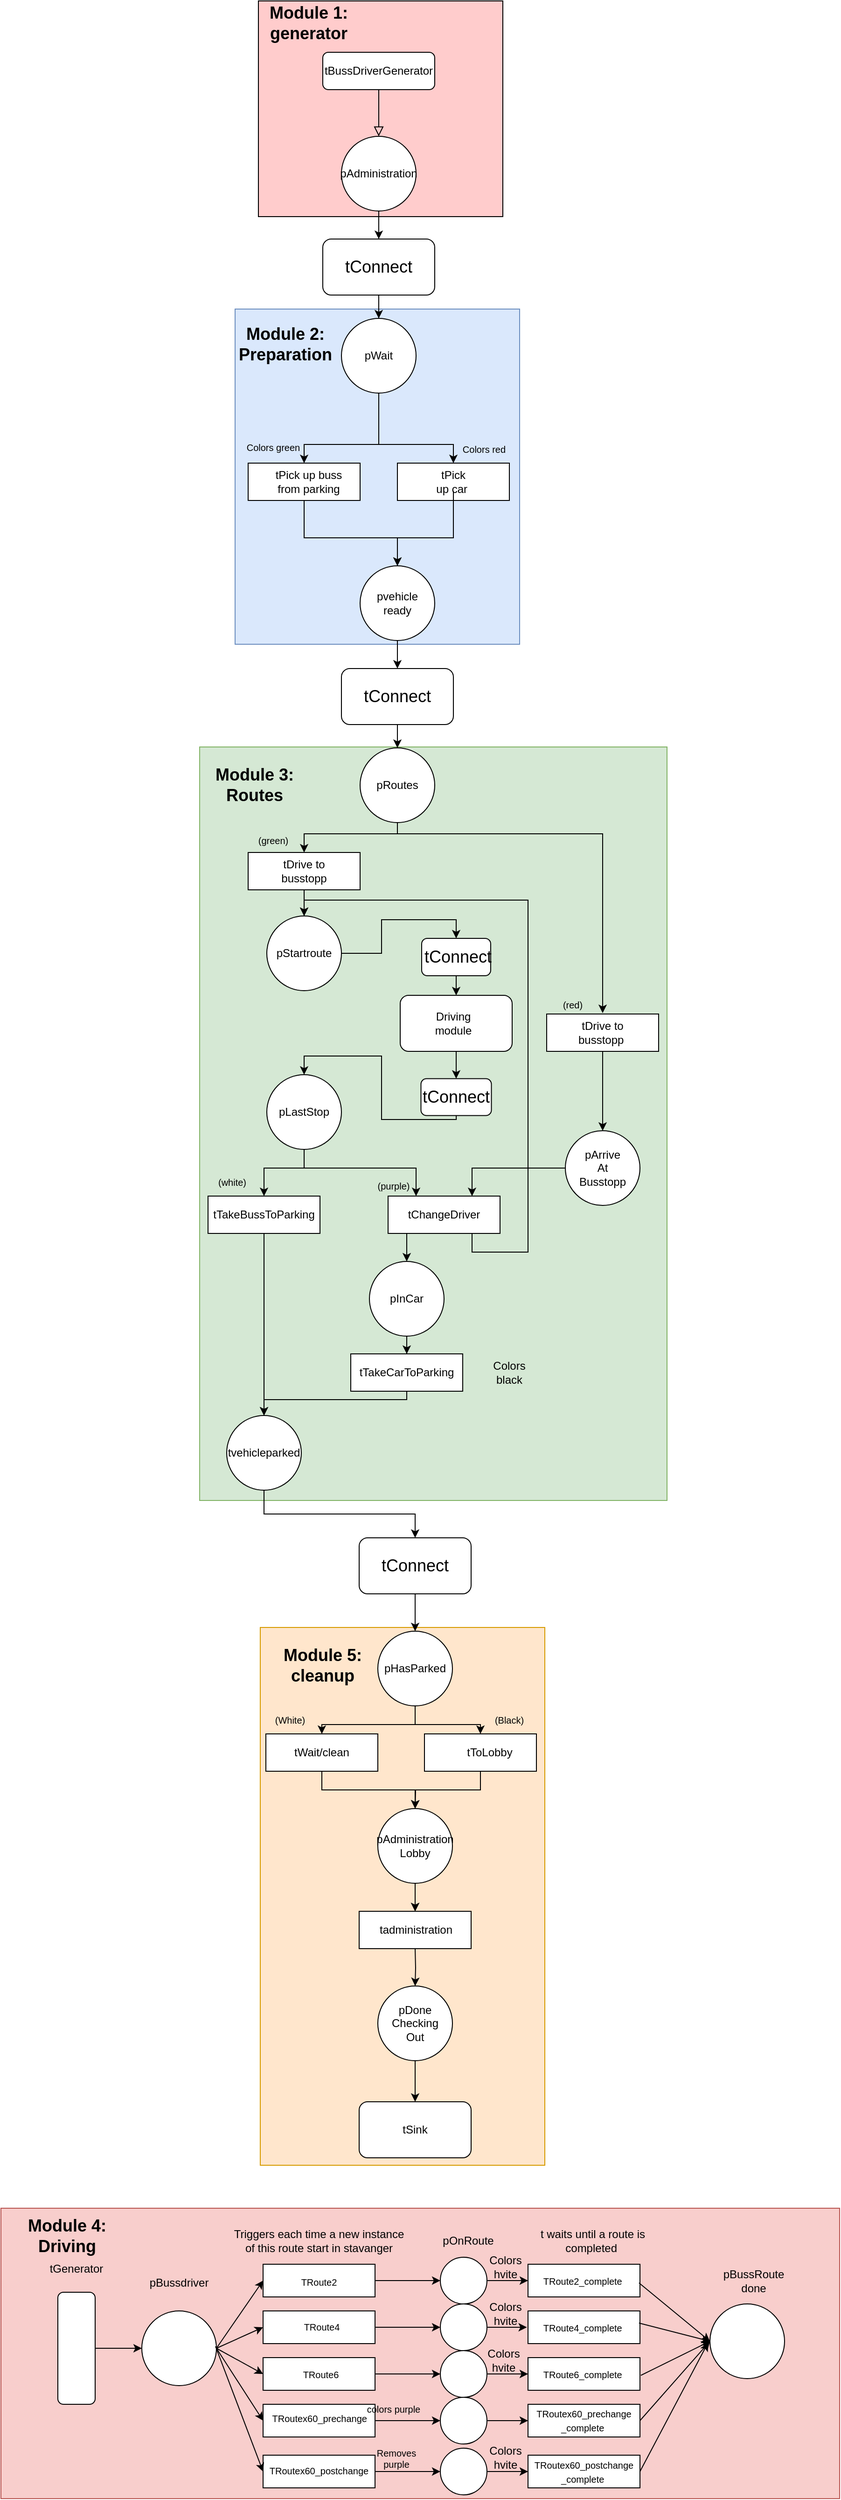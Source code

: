<mxfile version="15.5.9" type="device"><diagram id="C5RBs43oDa-KdzZeNtuy" name="Page-1"><mxGraphModel dx="1621" dy="978" grid="0" gridSize="10" guides="1" tooltips="1" connect="1" arrows="1" fold="1" page="0" pageScale="1" pageWidth="827" pageHeight="1169" math="0" shadow="0"><root><mxCell id="WIyWlLk6GJQsqaUBKTNV-0"/><mxCell id="WIyWlLk6GJQsqaUBKTNV-1" parent="WIyWlLk6GJQsqaUBKTNV-0"/><mxCell id="Y0ZDhXcXxqSFaHRM9jwh-70" value="" style="rounded=0;whiteSpace=wrap;html=1;fontSize=12;fillColor=#f8cecc;strokeColor=#b85450;" vertex="1" parent="WIyWlLk6GJQsqaUBKTNV-1"><mxGeometry x="-185" y="2004" width="899" height="311" as="geometry"/></mxCell><mxCell id="UIV8pSgh13lPTZIJmYiK-140" value="" style="rounded=0;whiteSpace=wrap;html=1;fontSize=12;fillColor=#FFCCCC;labelBackgroundColor=#FFCCCC;" parent="WIyWlLk6GJQsqaUBKTNV-1" vertex="1"><mxGeometry x="91" y="-360" width="262" height="231" as="geometry"/></mxCell><mxCell id="UIV8pSgh13lPTZIJmYiK-164" value="" style="rounded=0;whiteSpace=wrap;html=1;fontSize=12;fillColor=#ffe6cc;strokeColor=#d79b00;" parent="WIyWlLk6GJQsqaUBKTNV-1" vertex="1"><mxGeometry x="93" y="1382" width="305" height="576" as="geometry"/></mxCell><mxCell id="UIV8pSgh13lPTZIJmYiK-159" value="" style="rounded=0;whiteSpace=wrap;html=1;fontSize=12;fillColor=#dae8fc;strokeColor=#6c8ebf;" parent="WIyWlLk6GJQsqaUBKTNV-1" vertex="1"><mxGeometry x="66" y="-30" width="305" height="359" as="geometry"/></mxCell><mxCell id="UIV8pSgh13lPTZIJmYiK-162" value="" style="rounded=0;whiteSpace=wrap;html=1;fontSize=12;fillColor=#d5e8d4;strokeColor=#82b366;" parent="WIyWlLk6GJQsqaUBKTNV-1" vertex="1"><mxGeometry x="28" y="439" width="501" height="807" as="geometry"/></mxCell><mxCell id="WIyWlLk6GJQsqaUBKTNV-2" value="" style="rounded=0;html=1;jettySize=auto;orthogonalLoop=1;fontSize=11;endArrow=block;endFill=0;endSize=8;strokeWidth=1;shadow=0;labelBackgroundColor=none;edgeStyle=orthogonalEdgeStyle;" parent="WIyWlLk6GJQsqaUBKTNV-1" source="WIyWlLk6GJQsqaUBKTNV-3" target="UIV8pSgh13lPTZIJmYiK-0" edge="1"><mxGeometry relative="1" as="geometry"><mxPoint x="220" y="-195" as="targetPoint"/></mxGeometry></mxCell><mxCell id="WIyWlLk6GJQsqaUBKTNV-3" value="tBussDriverGenerator" style="rounded=1;whiteSpace=wrap;html=1;fontSize=12;glass=0;strokeWidth=1;shadow=0;" parent="WIyWlLk6GJQsqaUBKTNV-1" vertex="1"><mxGeometry x="160" y="-305" width="120" height="40" as="geometry"/></mxCell><mxCell id="UIV8pSgh13lPTZIJmYiK-4" style="edgeStyle=orthogonalEdgeStyle;rounded=0;orthogonalLoop=1;jettySize=auto;html=1;entryX=0.5;entryY=0;entryDx=0;entryDy=0;exitX=0.5;exitY=1;exitDx=0;exitDy=0;" parent="WIyWlLk6GJQsqaUBKTNV-1" source="UIV8pSgh13lPTZIJmYiK-154" target="UIV8pSgh13lPTZIJmYiK-3" edge="1"><mxGeometry relative="1" as="geometry"><Array as="points"><mxPoint x="220" y="115"/><mxPoint x="140" y="115"/></Array></mxGeometry></mxCell><mxCell id="UIV8pSgh13lPTZIJmYiK-116" style="edgeStyle=orthogonalEdgeStyle;rounded=0;orthogonalLoop=1;jettySize=auto;html=1;entryX=0.5;entryY=0;entryDx=0;entryDy=0;fontSize=12;exitX=0.5;exitY=1;exitDx=0;exitDy=0;" parent="WIyWlLk6GJQsqaUBKTNV-1" source="UIV8pSgh13lPTZIJmYiK-154" target="UIV8pSgh13lPTZIJmYiK-115" edge="1"><mxGeometry relative="1" as="geometry"><Array as="points"><mxPoint x="220" y="115"/><mxPoint x="300" y="115"/></Array></mxGeometry></mxCell><mxCell id="UIV8pSgh13lPTZIJmYiK-0" value="" style="ellipse;whiteSpace=wrap;html=1;aspect=fixed;" parent="WIyWlLk6GJQsqaUBKTNV-1" vertex="1"><mxGeometry x="180" y="-215" width="80" height="80" as="geometry"/></mxCell><mxCell id="UIV8pSgh13lPTZIJmYiK-1" value="pAdministration" style="text;html=1;strokeColor=none;fillColor=none;align=center;verticalAlign=middle;whiteSpace=wrap;rounded=0;" parent="WIyWlLk6GJQsqaUBKTNV-1" vertex="1"><mxGeometry x="200" y="-185" width="40" height="20" as="geometry"/></mxCell><mxCell id="UIV8pSgh13lPTZIJmYiK-63" style="edgeStyle=orthogonalEdgeStyle;rounded=0;orthogonalLoop=1;jettySize=auto;html=1;entryX=0.5;entryY=0;entryDx=0;entryDy=0;fontSize=12;" parent="WIyWlLk6GJQsqaUBKTNV-1" source="UIV8pSgh13lPTZIJmYiK-2" target="UIV8pSgh13lPTZIJmYiK-59" edge="1"><mxGeometry relative="1" as="geometry"><Array as="points"/></mxGeometry></mxCell><mxCell id="UIV8pSgh13lPTZIJmYiK-2" value="" style="rounded=0;whiteSpace=wrap;html=1;" parent="WIyWlLk6GJQsqaUBKTNV-1" vertex="1"><mxGeometry x="400" y="725" width="120" height="40" as="geometry"/></mxCell><mxCell id="UIV8pSgh13lPTZIJmYiK-15" style="edgeStyle=orthogonalEdgeStyle;rounded=0;orthogonalLoop=1;jettySize=auto;html=1;" parent="WIyWlLk6GJQsqaUBKTNV-1" source="UIV8pSgh13lPTZIJmYiK-3" target="UIV8pSgh13lPTZIJmYiK-21" edge="1"><mxGeometry relative="1" as="geometry"><mxPoint x="140" y="235" as="targetPoint"/><Array as="points"><mxPoint x="140" y="215"/><mxPoint x="240" y="215"/></Array></mxGeometry></mxCell><mxCell id="UIV8pSgh13lPTZIJmYiK-3" value="" style="rounded=0;whiteSpace=wrap;html=1;" parent="WIyWlLk6GJQsqaUBKTNV-1" vertex="1"><mxGeometry x="80" y="135" width="120" height="40" as="geometry"/></mxCell><mxCell id="UIV8pSgh13lPTZIJmYiK-6" value="tPick up buss from parking" style="text;html=1;strokeColor=none;fillColor=none;align=center;verticalAlign=middle;whiteSpace=wrap;rounded=0;" parent="WIyWlLk6GJQsqaUBKTNV-1" vertex="1"><mxGeometry x="100" y="145" width="90" height="20" as="geometry"/></mxCell><mxCell id="UIV8pSgh13lPTZIJmYiK-7" value="tDrive to busstopp&amp;nbsp;" style="text;html=1;strokeColor=none;fillColor=none;align=center;verticalAlign=middle;whiteSpace=wrap;rounded=0;" parent="WIyWlLk6GJQsqaUBKTNV-1" vertex="1"><mxGeometry x="415" y="735" width="90" height="20" as="geometry"/></mxCell><mxCell id="UIV8pSgh13lPTZIJmYiK-24" style="edgeStyle=orthogonalEdgeStyle;rounded=0;orthogonalLoop=1;jettySize=auto;html=1;entryX=0.5;entryY=0;entryDx=0;entryDy=0;fontSize=18;" parent="WIyWlLk6GJQsqaUBKTNV-1" source="UIV8pSgh13lPTZIJmYiK-21" target="UIV8pSgh13lPTZIJmYiK-23" edge="1"><mxGeometry relative="1" as="geometry"/></mxCell><mxCell id="UIV8pSgh13lPTZIJmYiK-21" value="" style="ellipse;whiteSpace=wrap;html=1;aspect=fixed;" parent="WIyWlLk6GJQsqaUBKTNV-1" vertex="1"><mxGeometry x="200" y="245" width="80" height="80" as="geometry"/></mxCell><mxCell id="UIV8pSgh13lPTZIJmYiK-22" value="pvehicle ready" style="text;html=1;strokeColor=none;fillColor=none;align=center;verticalAlign=middle;whiteSpace=wrap;rounded=0;" parent="WIyWlLk6GJQsqaUBKTNV-1" vertex="1"><mxGeometry x="220" y="275" width="40" height="20" as="geometry"/></mxCell><mxCell id="UIV8pSgh13lPTZIJmYiK-138" style="edgeStyle=orthogonalEdgeStyle;rounded=0;orthogonalLoop=1;jettySize=auto;html=1;entryX=0.5;entryY=0;entryDx=0;entryDy=0;fontSize=12;" parent="WIyWlLk6GJQsqaUBKTNV-1" source="UIV8pSgh13lPTZIJmYiK-23" target="UIV8pSgh13lPTZIJmYiK-137" edge="1"><mxGeometry relative="1" as="geometry"/></mxCell><mxCell id="UIV8pSgh13lPTZIJmYiK-23" value="" style="rounded=1;whiteSpace=wrap;html=1;" parent="WIyWlLk6GJQsqaUBKTNV-1" vertex="1"><mxGeometry x="180" y="355" width="120" height="60" as="geometry"/></mxCell><mxCell id="UIV8pSgh13lPTZIJmYiK-25" value="tConnect" style="text;html=1;strokeColor=none;fillColor=none;align=center;verticalAlign=middle;whiteSpace=wrap;rounded=0;fontSize=18;" parent="WIyWlLk6GJQsqaUBKTNV-1" vertex="1"><mxGeometry x="190" y="375" width="100" height="20" as="geometry"/></mxCell><mxCell id="Y0ZDhXcXxqSFaHRM9jwh-4" style="edgeStyle=orthogonalEdgeStyle;rounded=0;orthogonalLoop=1;jettySize=auto;html=1;entryX=0.5;entryY=0;entryDx=0;entryDy=0;" edge="1" parent="WIyWlLk6GJQsqaUBKTNV-1" source="UIV8pSgh13lPTZIJmYiK-27" target="Y0ZDhXcXxqSFaHRM9jwh-0"><mxGeometry relative="1" as="geometry"/></mxCell><mxCell id="UIV8pSgh13lPTZIJmYiK-27" value="" style="ellipse;whiteSpace=wrap;html=1;aspect=fixed;" parent="WIyWlLk6GJQsqaUBKTNV-1" vertex="1"><mxGeometry x="100" y="620" width="80" height="80" as="geometry"/></mxCell><mxCell id="UIV8pSgh13lPTZIJmYiK-29" value="pStartroute" style="text;html=1;strokeColor=none;fillColor=none;align=center;verticalAlign=middle;whiteSpace=wrap;rounded=0;fontSize=12;" parent="WIyWlLk6GJQsqaUBKTNV-1" vertex="1"><mxGeometry x="120" y="650" width="40" height="20" as="geometry"/></mxCell><mxCell id="UIV8pSgh13lPTZIJmYiK-54" style="edgeStyle=orthogonalEdgeStyle;rounded=0;orthogonalLoop=1;jettySize=auto;html=1;fontSize=12;entryX=0.5;entryY=0;entryDx=0;entryDy=0;" parent="WIyWlLk6GJQsqaUBKTNV-1" source="UIV8pSgh13lPTZIJmYiK-43" target="UIV8pSgh13lPTZIJmYiK-52" edge="1"><mxGeometry relative="1" as="geometry"><Array as="points"><mxPoint x="140" y="890"/><mxPoint x="97" y="890"/></Array></mxGeometry></mxCell><mxCell id="UIV8pSgh13lPTZIJmYiK-55" style="edgeStyle=orthogonalEdgeStyle;rounded=0;orthogonalLoop=1;jettySize=auto;html=1;entryX=0.25;entryY=0;entryDx=0;entryDy=0;fontSize=12;" parent="WIyWlLk6GJQsqaUBKTNV-1" source="UIV8pSgh13lPTZIJmYiK-43" target="UIV8pSgh13lPTZIJmYiK-53" edge="1"><mxGeometry relative="1" as="geometry"><Array as="points"><mxPoint x="140" y="890"/><mxPoint x="260" y="890"/></Array></mxGeometry></mxCell><mxCell id="UIV8pSgh13lPTZIJmYiK-43" value="" style="ellipse;whiteSpace=wrap;html=1;aspect=fixed;fontSize=12;" parent="WIyWlLk6GJQsqaUBKTNV-1" vertex="1"><mxGeometry x="100" y="790" width="80" height="80" as="geometry"/></mxCell><mxCell id="UIV8pSgh13lPTZIJmYiK-44" value="pLastStop" style="text;html=1;strokeColor=none;fillColor=none;align=center;verticalAlign=middle;whiteSpace=wrap;rounded=0;fontSize=12;" parent="WIyWlLk6GJQsqaUBKTNV-1" vertex="1"><mxGeometry x="120" y="820" width="40" height="20" as="geometry"/></mxCell><mxCell id="UIV8pSgh13lPTZIJmYiK-70" style="edgeStyle=orthogonalEdgeStyle;rounded=0;orthogonalLoop=1;jettySize=auto;html=1;entryX=0.5;entryY=0;entryDx=0;entryDy=0;fontSize=12;" parent="WIyWlLk6GJQsqaUBKTNV-1" source="UIV8pSgh13lPTZIJmYiK-52" target="UIV8pSgh13lPTZIJmYiK-69" edge="1"><mxGeometry relative="1" as="geometry"/></mxCell><mxCell id="UIV8pSgh13lPTZIJmYiK-52" value="" style="rounded=0;whiteSpace=wrap;html=1;" parent="WIyWlLk6GJQsqaUBKTNV-1" vertex="1"><mxGeometry x="37" y="920" width="120" height="40" as="geometry"/></mxCell><mxCell id="UIV8pSgh13lPTZIJmYiK-97" style="edgeStyle=orthogonalEdgeStyle;rounded=0;orthogonalLoop=1;jettySize=auto;html=1;fontSize=12;" parent="WIyWlLk6GJQsqaUBKTNV-1" source="UIV8pSgh13lPTZIJmYiK-53" target="UIV8pSgh13lPTZIJmYiK-95" edge="1"><mxGeometry relative="1" as="geometry"><Array as="points"><mxPoint x="250" y="970"/><mxPoint x="250" y="970"/></Array></mxGeometry></mxCell><mxCell id="UIV8pSgh13lPTZIJmYiK-151" style="edgeStyle=orthogonalEdgeStyle;rounded=0;orthogonalLoop=1;jettySize=auto;html=1;exitX=0.75;exitY=1;exitDx=0;exitDy=0;entryX=0.5;entryY=0;entryDx=0;entryDy=0;fontSize=12;" parent="WIyWlLk6GJQsqaUBKTNV-1" source="UIV8pSgh13lPTZIJmYiK-53" target="UIV8pSgh13lPTZIJmYiK-27" edge="1"><mxGeometry relative="1" as="geometry"><Array as="points"><mxPoint x="320" y="980"/><mxPoint x="380" y="980"/><mxPoint x="380" y="603"/><mxPoint x="140" y="603"/></Array></mxGeometry></mxCell><mxCell id="UIV8pSgh13lPTZIJmYiK-53" value="" style="rounded=0;whiteSpace=wrap;html=1;" parent="WIyWlLk6GJQsqaUBKTNV-1" vertex="1"><mxGeometry x="230" y="920" width="120" height="40" as="geometry"/></mxCell><mxCell id="UIV8pSgh13lPTZIJmYiK-56" value="tTakeBussToParking" style="text;html=1;strokeColor=none;fillColor=none;align=center;verticalAlign=middle;whiteSpace=wrap;rounded=0;fontSize=12;" parent="WIyWlLk6GJQsqaUBKTNV-1" vertex="1"><mxGeometry x="77" y="930" width="40" height="20" as="geometry"/></mxCell><mxCell id="UIV8pSgh13lPTZIJmYiK-57" value="tChangeDriver" style="text;html=1;strokeColor=none;fillColor=none;align=center;verticalAlign=middle;whiteSpace=wrap;rounded=0;fontSize=12;" parent="WIyWlLk6GJQsqaUBKTNV-1" vertex="1"><mxGeometry x="270" y="930" width="40" height="20" as="geometry"/></mxCell><mxCell id="UIV8pSgh13lPTZIJmYiK-61" style="edgeStyle=orthogonalEdgeStyle;rounded=0;orthogonalLoop=1;jettySize=auto;html=1;entryX=0.75;entryY=0;entryDx=0;entryDy=0;fontSize=12;" parent="WIyWlLk6GJQsqaUBKTNV-1" source="UIV8pSgh13lPTZIJmYiK-59" target="UIV8pSgh13lPTZIJmYiK-53" edge="1"><mxGeometry relative="1" as="geometry"/></mxCell><mxCell id="UIV8pSgh13lPTZIJmYiK-59" value="" style="ellipse;whiteSpace=wrap;html=1;aspect=fixed;fontSize=12;" parent="WIyWlLk6GJQsqaUBKTNV-1" vertex="1"><mxGeometry x="420" y="850" width="80" height="80" as="geometry"/></mxCell><mxCell id="UIV8pSgh13lPTZIJmYiK-64" value="pArrive At Busstopp" style="text;html=1;strokeColor=none;fillColor=none;align=center;verticalAlign=middle;whiteSpace=wrap;rounded=0;fontSize=12;" parent="WIyWlLk6GJQsqaUBKTNV-1" vertex="1"><mxGeometry x="440" y="880" width="40" height="20" as="geometry"/></mxCell><mxCell id="UIV8pSgh13lPTZIJmYiK-66" style="edgeStyle=orthogonalEdgeStyle;rounded=0;orthogonalLoop=1;jettySize=auto;html=1;entryX=0.5;entryY=0;entryDx=0;entryDy=0;fontSize=18;" parent="WIyWlLk6GJQsqaUBKTNV-1" source="UIV8pSgh13lPTZIJmYiK-67" edge="1"><mxGeometry relative="1" as="geometry"><mxPoint x="259" y="1386" as="targetPoint"/></mxGeometry></mxCell><mxCell id="UIV8pSgh13lPTZIJmYiK-67" value="" style="rounded=1;whiteSpace=wrap;html=1;" parent="WIyWlLk6GJQsqaUBKTNV-1" vertex="1"><mxGeometry x="199" y="1286" width="120" height="60" as="geometry"/></mxCell><mxCell id="UIV8pSgh13lPTZIJmYiK-68" value="tConnect" style="text;html=1;strokeColor=none;fillColor=none;align=center;verticalAlign=middle;whiteSpace=wrap;rounded=0;fontSize=18;" parent="WIyWlLk6GJQsqaUBKTNV-1" vertex="1"><mxGeometry x="209" y="1306" width="100" height="20" as="geometry"/></mxCell><mxCell id="Y0ZDhXcXxqSFaHRM9jwh-11" style="edgeStyle=orthogonalEdgeStyle;rounded=0;orthogonalLoop=1;jettySize=auto;html=1;entryX=0.5;entryY=0;entryDx=0;entryDy=0;exitX=0.5;exitY=1;exitDx=0;exitDy=0;" edge="1" parent="WIyWlLk6GJQsqaUBKTNV-1" source="UIV8pSgh13lPTZIJmYiK-69" target="UIV8pSgh13lPTZIJmYiK-67"><mxGeometry relative="1" as="geometry"/></mxCell><mxCell id="UIV8pSgh13lPTZIJmYiK-69" value="" style="ellipse;whiteSpace=wrap;html=1;aspect=fixed;fontSize=12;" parent="WIyWlLk6GJQsqaUBKTNV-1" vertex="1"><mxGeometry x="57" y="1155" width="80" height="80" as="geometry"/></mxCell><mxCell id="UIV8pSgh13lPTZIJmYiK-71" value="tvehicleparked" style="text;html=1;strokeColor=none;fillColor=none;align=center;verticalAlign=middle;whiteSpace=wrap;rounded=0;fontSize=12;" parent="WIyWlLk6GJQsqaUBKTNV-1" vertex="1"><mxGeometry x="77" y="1185" width="40" height="20" as="geometry"/></mxCell><mxCell id="UIV8pSgh13lPTZIJmYiK-78" style="edgeStyle=orthogonalEdgeStyle;rounded=0;orthogonalLoop=1;jettySize=auto;html=1;entryX=0.5;entryY=0;entryDx=0;entryDy=0;fontSize=12;" parent="WIyWlLk6GJQsqaUBKTNV-1" source="UIV8pSgh13lPTZIJmYiK-74" target="UIV8pSgh13lPTZIJmYiK-77" edge="1"><mxGeometry relative="1" as="geometry"><Array as="points"><mxPoint x="259" y="1486"/><mxPoint x="159" y="1486"/></Array></mxGeometry></mxCell><mxCell id="UIV8pSgh13lPTZIJmYiK-168" style="edgeStyle=orthogonalEdgeStyle;rounded=0;orthogonalLoop=1;jettySize=auto;html=1;entryX=0.5;entryY=0;entryDx=0;entryDy=0;fontSize=12;" parent="WIyWlLk6GJQsqaUBKTNV-1" source="UIV8pSgh13lPTZIJmYiK-74" target="UIV8pSgh13lPTZIJmYiK-166" edge="1"><mxGeometry relative="1" as="geometry"><Array as="points"><mxPoint x="259" y="1486"/><mxPoint x="329" y="1486"/></Array></mxGeometry></mxCell><mxCell id="UIV8pSgh13lPTZIJmYiK-74" value="" style="ellipse;whiteSpace=wrap;html=1;aspect=fixed;fontSize=12;" parent="WIyWlLk6GJQsqaUBKTNV-1" vertex="1"><mxGeometry x="219" y="1386" width="80" height="80" as="geometry"/></mxCell><mxCell id="UIV8pSgh13lPTZIJmYiK-75" value="pHasParked" style="text;html=1;strokeColor=none;fillColor=none;align=center;verticalAlign=middle;whiteSpace=wrap;rounded=0;fontSize=12;" parent="WIyWlLk6GJQsqaUBKTNV-1" vertex="1"><mxGeometry x="239" y="1416" width="40" height="20" as="geometry"/></mxCell><mxCell id="UIV8pSgh13lPTZIJmYiK-77" value="" style="rounded=0;whiteSpace=wrap;html=1;" parent="WIyWlLk6GJQsqaUBKTNV-1" vertex="1"><mxGeometry x="99" y="1496" width="120" height="40" as="geometry"/></mxCell><mxCell id="UIV8pSgh13lPTZIJmYiK-79" value="tWait/clean" style="text;html=1;strokeColor=none;fillColor=none;align=center;verticalAlign=middle;whiteSpace=wrap;rounded=0;fontSize=12;" parent="WIyWlLk6GJQsqaUBKTNV-1" vertex="1"><mxGeometry x="139" y="1506" width="40" height="20" as="geometry"/></mxCell><mxCell id="UIV8pSgh13lPTZIJmYiK-81" style="edgeStyle=orthogonalEdgeStyle;rounded=0;orthogonalLoop=1;jettySize=auto;html=1;entryX=0.5;entryY=0;entryDx=0;entryDy=0;fontSize=18;exitX=0.5;exitY=1;exitDx=0;exitDy=0;" parent="WIyWlLk6GJQsqaUBKTNV-1" source="UIV8pSgh13lPTZIJmYiK-77" edge="1"><mxGeometry relative="1" as="geometry"><mxPoint x="259" y="1576" as="targetPoint"/><mxPoint x="259" y="1536" as="sourcePoint"/></mxGeometry></mxCell><mxCell id="UIV8pSgh13lPTZIJmYiK-82" style="edgeStyle=orthogonalEdgeStyle;rounded=0;orthogonalLoop=1;jettySize=auto;html=1;entryX=0.5;entryY=0;entryDx=0;entryDy=0;fontSize=12;" parent="WIyWlLk6GJQsqaUBKTNV-1" source="UIV8pSgh13lPTZIJmYiK-83" edge="1"><mxGeometry relative="1" as="geometry"><mxPoint x="259" y="1686" as="targetPoint"/></mxGeometry></mxCell><mxCell id="UIV8pSgh13lPTZIJmYiK-83" value="" style="ellipse;whiteSpace=wrap;html=1;aspect=fixed;fontSize=12;" parent="WIyWlLk6GJQsqaUBKTNV-1" vertex="1"><mxGeometry x="219" y="1576" width="80" height="80" as="geometry"/></mxCell><mxCell id="UIV8pSgh13lPTZIJmYiK-84" value="pAdministration Lobby" style="text;html=1;strokeColor=none;fillColor=none;align=center;verticalAlign=middle;whiteSpace=wrap;rounded=0;fontSize=12;" parent="WIyWlLk6GJQsqaUBKTNV-1" vertex="1"><mxGeometry x="239" y="1606" width="40" height="20" as="geometry"/></mxCell><mxCell id="UIV8pSgh13lPTZIJmYiK-85" style="edgeStyle=orthogonalEdgeStyle;rounded=0;orthogonalLoop=1;jettySize=auto;html=1;entryX=0.5;entryY=0;entryDx=0;entryDy=0;fontSize=12;" parent="WIyWlLk6GJQsqaUBKTNV-1" target="UIV8pSgh13lPTZIJmYiK-86" edge="1"><mxGeometry relative="1" as="geometry"><mxPoint x="259" y="1656" as="sourcePoint"/></mxGeometry></mxCell><mxCell id="UIV8pSgh13lPTZIJmYiK-86" value="" style="rounded=0;whiteSpace=wrap;html=1;" parent="WIyWlLk6GJQsqaUBKTNV-1" vertex="1"><mxGeometry x="199" y="1686" width="120" height="40" as="geometry"/></mxCell><mxCell id="UIV8pSgh13lPTZIJmYiK-87" value="tadministration" style="text;html=1;strokeColor=none;fillColor=none;align=center;verticalAlign=middle;whiteSpace=wrap;rounded=0;fontSize=12;" parent="WIyWlLk6GJQsqaUBKTNV-1" vertex="1"><mxGeometry x="240" y="1696" width="40" height="20" as="geometry"/></mxCell><mxCell id="UIV8pSgh13lPTZIJmYiK-88" style="edgeStyle=orthogonalEdgeStyle;rounded=0;orthogonalLoop=1;jettySize=auto;html=1;entryX=0.5;entryY=0;entryDx=0;entryDy=0;fontSize=18;" parent="WIyWlLk6GJQsqaUBKTNV-1" edge="1"><mxGeometry relative="1" as="geometry"><mxPoint x="259" y="1766" as="targetPoint"/><mxPoint x="259" y="1726" as="sourcePoint"/></mxGeometry></mxCell><mxCell id="UIV8pSgh13lPTZIJmYiK-93" style="edgeStyle=orthogonalEdgeStyle;rounded=0;orthogonalLoop=1;jettySize=auto;html=1;fontSize=12;entryX=0.5;entryY=0;entryDx=0;entryDy=0;" parent="WIyWlLk6GJQsqaUBKTNV-1" source="UIV8pSgh13lPTZIJmYiK-90" target="UIV8pSgh13lPTZIJmYiK-92" edge="1"><mxGeometry relative="1" as="geometry"><mxPoint x="259" y="1886" as="targetPoint"/></mxGeometry></mxCell><mxCell id="UIV8pSgh13lPTZIJmYiK-90" value="" style="ellipse;whiteSpace=wrap;html=1;aspect=fixed;fontSize=12;" parent="WIyWlLk6GJQsqaUBKTNV-1" vertex="1"><mxGeometry x="219" y="1766" width="80" height="80" as="geometry"/></mxCell><mxCell id="UIV8pSgh13lPTZIJmYiK-91" value="pDone&lt;br&gt;Checking&lt;br&gt;Out" style="text;html=1;strokeColor=none;fillColor=none;align=center;verticalAlign=middle;whiteSpace=wrap;rounded=0;fontSize=12;" parent="WIyWlLk6GJQsqaUBKTNV-1" vertex="1"><mxGeometry x="239" y="1796" width="40" height="20" as="geometry"/></mxCell><mxCell id="UIV8pSgh13lPTZIJmYiK-92" value="" style="rounded=1;whiteSpace=wrap;html=1;fontSize=12;" parent="WIyWlLk6GJQsqaUBKTNV-1" vertex="1"><mxGeometry x="199" y="1890" width="120" height="60" as="geometry"/></mxCell><mxCell id="UIV8pSgh13lPTZIJmYiK-94" value="tSink" style="text;html=1;strokeColor=none;fillColor=none;align=center;verticalAlign=middle;whiteSpace=wrap;rounded=0;fontSize=12;" parent="WIyWlLk6GJQsqaUBKTNV-1" vertex="1"><mxGeometry x="239" y="1910" width="40" height="20" as="geometry"/></mxCell><mxCell id="UIV8pSgh13lPTZIJmYiK-106" style="edgeStyle=orthogonalEdgeStyle;rounded=0;orthogonalLoop=1;jettySize=auto;html=1;entryX=0.5;entryY=0;entryDx=0;entryDy=0;fontSize=12;" parent="WIyWlLk6GJQsqaUBKTNV-1" source="UIV8pSgh13lPTZIJmYiK-95" target="UIV8pSgh13lPTZIJmYiK-104" edge="1"><mxGeometry relative="1" as="geometry"/></mxCell><mxCell id="UIV8pSgh13lPTZIJmYiK-95" value="" style="ellipse;whiteSpace=wrap;html=1;aspect=fixed;fontSize=12;" parent="WIyWlLk6GJQsqaUBKTNV-1" vertex="1"><mxGeometry x="210" y="990" width="80" height="80" as="geometry"/></mxCell><mxCell id="UIV8pSgh13lPTZIJmYiK-96" value="pInCar" style="text;html=1;strokeColor=none;fillColor=none;align=center;verticalAlign=middle;whiteSpace=wrap;rounded=0;fontSize=12;" parent="WIyWlLk6GJQsqaUBKTNV-1" vertex="1"><mxGeometry x="230" y="1020" width="40" height="20" as="geometry"/></mxCell><mxCell id="UIV8pSgh13lPTZIJmYiK-130" style="edgeStyle=orthogonalEdgeStyle;rounded=0;orthogonalLoop=1;jettySize=auto;html=1;fontSize=12;entryX=0.5;entryY=0;entryDx=0;entryDy=0;" parent="WIyWlLk6GJQsqaUBKTNV-1" source="UIV8pSgh13lPTZIJmYiK-104" target="UIV8pSgh13lPTZIJmYiK-69" edge="1"><mxGeometry relative="1" as="geometry"><mxPoint x="20" y="990" as="targetPoint"/><Array as="points"><mxPoint x="250" y="1138"/><mxPoint x="97" y="1138"/></Array></mxGeometry></mxCell><mxCell id="UIV8pSgh13lPTZIJmYiK-104" value="" style="rounded=0;whiteSpace=wrap;html=1;" parent="WIyWlLk6GJQsqaUBKTNV-1" vertex="1"><mxGeometry x="190" y="1089" width="120" height="40" as="geometry"/></mxCell><mxCell id="UIV8pSgh13lPTZIJmYiK-105" value="tTakeCarToParking" style="text;html=1;strokeColor=none;fillColor=none;align=center;verticalAlign=middle;whiteSpace=wrap;rounded=0;fontSize=12;" parent="WIyWlLk6GJQsqaUBKTNV-1" vertex="1"><mxGeometry x="230" y="1099" width="40" height="20" as="geometry"/></mxCell><mxCell id="UIV8pSgh13lPTZIJmYiK-115" value="" style="rounded=0;whiteSpace=wrap;html=1;" parent="WIyWlLk6GJQsqaUBKTNV-1" vertex="1"><mxGeometry x="240" y="135" width="120" height="40" as="geometry"/></mxCell><mxCell id="UIV8pSgh13lPTZIJmYiK-136" style="edgeStyle=orthogonalEdgeStyle;rounded=0;orthogonalLoop=1;jettySize=auto;html=1;fontSize=12;" parent="WIyWlLk6GJQsqaUBKTNV-1" source="UIV8pSgh13lPTZIJmYiK-112" target="UIV8pSgh13lPTZIJmYiK-21" edge="1"><mxGeometry relative="1" as="geometry"><Array as="points"><mxPoint x="300" y="215"/><mxPoint x="240" y="215"/></Array></mxGeometry></mxCell><mxCell id="UIV8pSgh13lPTZIJmYiK-112" value="tPick up car&amp;nbsp;" style="text;html=1;strokeColor=none;fillColor=none;align=center;verticalAlign=middle;whiteSpace=wrap;rounded=0;fontSize=12;" parent="WIyWlLk6GJQsqaUBKTNV-1" vertex="1"><mxGeometry x="280" y="145" width="40" height="20" as="geometry"/></mxCell><mxCell id="UIV8pSgh13lPTZIJmYiK-144" style="edgeStyle=orthogonalEdgeStyle;rounded=0;orthogonalLoop=1;jettySize=auto;html=1;entryX=0.5;entryY=0;entryDx=0;entryDy=0;fontSize=12;" parent="WIyWlLk6GJQsqaUBKTNV-1" source="UIV8pSgh13lPTZIJmYiK-137" target="UIV8pSgh13lPTZIJmYiK-141" edge="1"><mxGeometry relative="1" as="geometry"><Array as="points"><mxPoint x="240" y="532"/><mxPoint x="140" y="532"/></Array></mxGeometry></mxCell><mxCell id="UIV8pSgh13lPTZIJmYiK-149" style="edgeStyle=orthogonalEdgeStyle;rounded=0;orthogonalLoop=1;jettySize=auto;html=1;fontSize=12;" parent="WIyWlLk6GJQsqaUBKTNV-1" edge="1"><mxGeometry relative="1" as="geometry"><mxPoint x="240" y="522" as="sourcePoint"/><mxPoint x="460" y="724" as="targetPoint"/><Array as="points"><mxPoint x="240" y="532"/><mxPoint x="460" y="532"/></Array></mxGeometry></mxCell><mxCell id="UIV8pSgh13lPTZIJmYiK-137" value="" style="ellipse;whiteSpace=wrap;html=1;aspect=fixed;" parent="WIyWlLk6GJQsqaUBKTNV-1" vertex="1"><mxGeometry x="200" y="440" width="80" height="80" as="geometry"/></mxCell><mxCell id="UIV8pSgh13lPTZIJmYiK-139" value="pRoutes" style="text;html=1;strokeColor=none;fillColor=none;align=center;verticalAlign=middle;whiteSpace=wrap;rounded=0;fontSize=12;" parent="WIyWlLk6GJQsqaUBKTNV-1" vertex="1"><mxGeometry x="220" y="470" width="40" height="20" as="geometry"/></mxCell><mxCell id="UIV8pSgh13lPTZIJmYiK-146" style="edgeStyle=orthogonalEdgeStyle;rounded=0;orthogonalLoop=1;jettySize=auto;html=1;fontSize=12;" parent="WIyWlLk6GJQsqaUBKTNV-1" source="UIV8pSgh13lPTZIJmYiK-141" target="UIV8pSgh13lPTZIJmYiK-27" edge="1"><mxGeometry relative="1" as="geometry"/></mxCell><mxCell id="UIV8pSgh13lPTZIJmYiK-141" value="" style="rounded=0;whiteSpace=wrap;html=1;" parent="WIyWlLk6GJQsqaUBKTNV-1" vertex="1"><mxGeometry x="80" y="552" width="120" height="40" as="geometry"/></mxCell><mxCell id="UIV8pSgh13lPTZIJmYiK-142" value="tDrive to busstopp" style="text;html=1;strokeColor=none;fillColor=none;align=center;verticalAlign=middle;whiteSpace=wrap;rounded=0;" parent="WIyWlLk6GJQsqaUBKTNV-1" vertex="1"><mxGeometry x="95" y="562" width="90" height="20" as="geometry"/></mxCell><mxCell id="UIV8pSgh13lPTZIJmYiK-152" style="edgeStyle=orthogonalEdgeStyle;rounded=0;orthogonalLoop=1;jettySize=auto;html=1;entryX=0.5;entryY=0;entryDx=0;entryDy=0;fontSize=18;" parent="WIyWlLk6GJQsqaUBKTNV-1" target="UIV8pSgh13lPTZIJmYiK-154" edge="1"><mxGeometry relative="1" as="geometry"><mxPoint x="220" y="-135" as="sourcePoint"/></mxGeometry></mxCell><mxCell id="UIV8pSgh13lPTZIJmYiK-153" style="edgeStyle=orthogonalEdgeStyle;rounded=0;orthogonalLoop=1;jettySize=auto;html=1;entryX=0.5;entryY=0;entryDx=0;entryDy=0;fontSize=12;" parent="WIyWlLk6GJQsqaUBKTNV-1" source="UIV8pSgh13lPTZIJmYiK-154" edge="1"><mxGeometry relative="1" as="geometry"><mxPoint x="220" y="-20" as="targetPoint"/></mxGeometry></mxCell><mxCell id="UIV8pSgh13lPTZIJmYiK-154" value="" style="rounded=1;whiteSpace=wrap;html=1;" parent="WIyWlLk6GJQsqaUBKTNV-1" vertex="1"><mxGeometry x="160" y="-105" width="120" height="60" as="geometry"/></mxCell><mxCell id="UIV8pSgh13lPTZIJmYiK-155" value="tConnect" style="text;html=1;strokeColor=none;fillColor=none;align=center;verticalAlign=middle;whiteSpace=wrap;rounded=0;fontSize=18;" parent="WIyWlLk6GJQsqaUBKTNV-1" vertex="1"><mxGeometry x="170" y="-85" width="100" height="20" as="geometry"/></mxCell><mxCell id="UIV8pSgh13lPTZIJmYiK-156" value="" style="ellipse;whiteSpace=wrap;html=1;aspect=fixed;" parent="WIyWlLk6GJQsqaUBKTNV-1" vertex="1"><mxGeometry x="180" y="-20" width="80" height="80" as="geometry"/></mxCell><mxCell id="UIV8pSgh13lPTZIJmYiK-157" value="pWait" style="text;html=1;strokeColor=none;fillColor=none;align=center;verticalAlign=middle;whiteSpace=wrap;rounded=0;" parent="WIyWlLk6GJQsqaUBKTNV-1" vertex="1"><mxGeometry x="200" y="10" width="40" height="20" as="geometry"/></mxCell><mxCell id="UIV8pSgh13lPTZIJmYiK-19" value="Module 1: generator" style="text;html=1;strokeColor=none;fillColor=none;align=center;verticalAlign=middle;whiteSpace=wrap;rounded=0;fontStyle=1;fontSize=18;" parent="WIyWlLk6GJQsqaUBKTNV-1" vertex="1"><mxGeometry x="95" y="-346" width="100" height="20" as="geometry"/></mxCell><mxCell id="UIV8pSgh13lPTZIJmYiK-158" value="Module 2: Preparation" style="text;html=1;strokeColor=none;fillColor=none;align=center;verticalAlign=middle;whiteSpace=wrap;rounded=0;fontStyle=1;fontSize=18;" parent="WIyWlLk6GJQsqaUBKTNV-1" vertex="1"><mxGeometry x="70" y="-20" width="100" height="55" as="geometry"/></mxCell><mxCell id="UIV8pSgh13lPTZIJmYiK-161" value="Colors black" style="text;html=1;strokeColor=none;fillColor=none;align=center;verticalAlign=middle;whiteSpace=wrap;rounded=0;fontSize=12;" parent="WIyWlLk6GJQsqaUBKTNV-1" vertex="1"><mxGeometry x="340" y="1099" width="40" height="20" as="geometry"/></mxCell><mxCell id="UIV8pSgh13lPTZIJmYiK-163" value="Module 3: Routes" style="text;html=1;strokeColor=none;fillColor=none;align=center;verticalAlign=middle;whiteSpace=wrap;rounded=0;fontStyle=1;fontSize=18;" parent="WIyWlLk6GJQsqaUBKTNV-1" vertex="1"><mxGeometry x="37" y="452.5" width="100" height="55" as="geometry"/></mxCell><mxCell id="UIV8pSgh13lPTZIJmYiK-165" value="Module 5: cleanup" style="text;html=1;strokeColor=none;fillColor=none;align=center;verticalAlign=middle;whiteSpace=wrap;rounded=0;fontStyle=1;fontSize=18;" parent="WIyWlLk6GJQsqaUBKTNV-1" vertex="1"><mxGeometry x="110" y="1395" width="100" height="55" as="geometry"/></mxCell><mxCell id="UIV8pSgh13lPTZIJmYiK-169" style="edgeStyle=orthogonalEdgeStyle;rounded=0;orthogonalLoop=1;jettySize=auto;html=1;fontSize=12;" parent="WIyWlLk6GJQsqaUBKTNV-1" source="UIV8pSgh13lPTZIJmYiK-166" target="UIV8pSgh13lPTZIJmYiK-83" edge="1"><mxGeometry relative="1" as="geometry"/></mxCell><mxCell id="UIV8pSgh13lPTZIJmYiK-166" value="" style="rounded=0;whiteSpace=wrap;html=1;" parent="WIyWlLk6GJQsqaUBKTNV-1" vertex="1"><mxGeometry x="269" y="1496" width="120" height="40" as="geometry"/></mxCell><mxCell id="UIV8pSgh13lPTZIJmYiK-167" value="tToLobby" style="text;html=1;strokeColor=none;fillColor=none;align=center;verticalAlign=middle;whiteSpace=wrap;rounded=0;fontSize=12;" parent="WIyWlLk6GJQsqaUBKTNV-1" vertex="1"><mxGeometry x="319" y="1506" width="40" height="20" as="geometry"/></mxCell><mxCell id="Y0ZDhXcXxqSFaHRM9jwh-8" style="edgeStyle=orthogonalEdgeStyle;rounded=0;orthogonalLoop=1;jettySize=auto;html=1;entryX=0.5;entryY=0;entryDx=0;entryDy=0;" edge="1" parent="WIyWlLk6GJQsqaUBKTNV-1" source="Y0ZDhXcXxqSFaHRM9jwh-0" target="Y0ZDhXcXxqSFaHRM9jwh-7"><mxGeometry relative="1" as="geometry"/></mxCell><mxCell id="Y0ZDhXcXxqSFaHRM9jwh-0" value="" style="rounded=1;whiteSpace=wrap;html=1;" vertex="1" parent="WIyWlLk6GJQsqaUBKTNV-1"><mxGeometry x="266" y="644" width="74" height="40" as="geometry"/></mxCell><mxCell id="Y0ZDhXcXxqSFaHRM9jwh-1" value="tConnect" style="text;html=1;strokeColor=none;fillColor=none;align=center;verticalAlign=middle;whiteSpace=wrap;rounded=0;fontSize=18;" vertex="1" parent="WIyWlLk6GJQsqaUBKTNV-1"><mxGeometry x="255" y="654" width="100" height="20" as="geometry"/></mxCell><mxCell id="Y0ZDhXcXxqSFaHRM9jwh-5" style="edgeStyle=orthogonalEdgeStyle;rounded=0;orthogonalLoop=1;jettySize=auto;html=1;entryX=0.5;entryY=0;entryDx=0;entryDy=0;" edge="1" parent="WIyWlLk6GJQsqaUBKTNV-1" source="Y0ZDhXcXxqSFaHRM9jwh-2" target="UIV8pSgh13lPTZIJmYiK-43"><mxGeometry relative="1" as="geometry"><Array as="points"><mxPoint x="303" y="838"/><mxPoint x="223" y="838"/><mxPoint x="223" y="770"/><mxPoint x="140" y="770"/></Array></mxGeometry></mxCell><mxCell id="Y0ZDhXcXxqSFaHRM9jwh-2" value="" style="rounded=1;whiteSpace=wrap;html=1;" vertex="1" parent="WIyWlLk6GJQsqaUBKTNV-1"><mxGeometry x="265.25" y="794.25" width="75.5" height="39.5" as="geometry"/></mxCell><mxCell id="Y0ZDhXcXxqSFaHRM9jwh-3" value="tConnect" style="text;html=1;strokeColor=none;fillColor=none;align=center;verticalAlign=middle;whiteSpace=wrap;rounded=0;fontSize=18;" vertex="1" parent="WIyWlLk6GJQsqaUBKTNV-1"><mxGeometry x="253" y="804" width="100" height="20" as="geometry"/></mxCell><mxCell id="Y0ZDhXcXxqSFaHRM9jwh-9" style="edgeStyle=orthogonalEdgeStyle;rounded=0;orthogonalLoop=1;jettySize=auto;html=1;entryX=0.5;entryY=0;entryDx=0;entryDy=0;" edge="1" parent="WIyWlLk6GJQsqaUBKTNV-1" source="Y0ZDhXcXxqSFaHRM9jwh-7" target="Y0ZDhXcXxqSFaHRM9jwh-2"><mxGeometry relative="1" as="geometry"/></mxCell><mxCell id="Y0ZDhXcXxqSFaHRM9jwh-7" value="" style="rounded=1;whiteSpace=wrap;html=1;" vertex="1" parent="WIyWlLk6GJQsqaUBKTNV-1"><mxGeometry x="243" y="705" width="120" height="60" as="geometry"/></mxCell><mxCell id="Y0ZDhXcXxqSFaHRM9jwh-10" value="Driving module" style="text;html=1;strokeColor=none;fillColor=none;align=center;verticalAlign=middle;whiteSpace=wrap;rounded=0;" vertex="1" parent="WIyWlLk6GJQsqaUBKTNV-1"><mxGeometry x="270" y="720" width="60" height="30" as="geometry"/></mxCell><mxCell id="Y0ZDhXcXxqSFaHRM9jwh-15" style="edgeStyle=orthogonalEdgeStyle;rounded=0;orthogonalLoop=1;jettySize=auto;html=1;" edge="1" parent="WIyWlLk6GJQsqaUBKTNV-1" source="Y0ZDhXcXxqSFaHRM9jwh-16" target="Y0ZDhXcXxqSFaHRM9jwh-17"><mxGeometry relative="1" as="geometry"/></mxCell><mxCell id="Y0ZDhXcXxqSFaHRM9jwh-16" value="" style="rounded=1;whiteSpace=wrap;html=1;fontSize=12;glass=0;strokeWidth=1;shadow=0;rotation=-90;" vertex="1" parent="WIyWlLk6GJQsqaUBKTNV-1"><mxGeometry x="-164" y="2134" width="120" height="40" as="geometry"/></mxCell><mxCell id="Y0ZDhXcXxqSFaHRM9jwh-17" value="" style="ellipse;whiteSpace=wrap;html=1;aspect=fixed;" vertex="1" parent="WIyWlLk6GJQsqaUBKTNV-1"><mxGeometry x="-34" y="2114" width="80" height="80" as="geometry"/></mxCell><mxCell id="Y0ZDhXcXxqSFaHRM9jwh-18" value="tGenerator" style="text;html=1;strokeColor=none;fillColor=none;align=center;verticalAlign=middle;whiteSpace=wrap;rounded=0;" vertex="1" parent="WIyWlLk6GJQsqaUBKTNV-1"><mxGeometry x="-134" y="2054" width="60" height="30" as="geometry"/></mxCell><mxCell id="Y0ZDhXcXxqSFaHRM9jwh-19" style="edgeStyle=orthogonalEdgeStyle;rounded=0;orthogonalLoop=1;jettySize=auto;html=1;entryX=0;entryY=0.5;entryDx=0;entryDy=0;" edge="1" parent="WIyWlLk6GJQsqaUBKTNV-1" source="Y0ZDhXcXxqSFaHRM9jwh-20" target="Y0ZDhXcXxqSFaHRM9jwh-37"><mxGeometry relative="1" as="geometry"/></mxCell><mxCell id="Y0ZDhXcXxqSFaHRM9jwh-20" value="" style="rounded=0;whiteSpace=wrap;html=1;" vertex="1" parent="WIyWlLk6GJQsqaUBKTNV-1"><mxGeometry x="96" y="2064" width="120" height="35" as="geometry"/></mxCell><mxCell id="Y0ZDhXcXxqSFaHRM9jwh-22" style="edgeStyle=orthogonalEdgeStyle;rounded=0;orthogonalLoop=1;jettySize=auto;html=1;entryX=0;entryY=0.5;entryDx=0;entryDy=0;" edge="1" parent="WIyWlLk6GJQsqaUBKTNV-1" source="Y0ZDhXcXxqSFaHRM9jwh-23" target="Y0ZDhXcXxqSFaHRM9jwh-39"><mxGeometry relative="1" as="geometry"/></mxCell><mxCell id="Y0ZDhXcXxqSFaHRM9jwh-23" value="" style="rounded=0;whiteSpace=wrap;html=1;" vertex="1" parent="WIyWlLk6GJQsqaUBKTNV-1"><mxGeometry x="96" y="2114" width="120" height="35" as="geometry"/></mxCell><mxCell id="Y0ZDhXcXxqSFaHRM9jwh-25" style="edgeStyle=orthogonalEdgeStyle;rounded=0;orthogonalLoop=1;jettySize=auto;html=1;entryX=0;entryY=0.5;entryDx=0;entryDy=0;" edge="1" parent="WIyWlLk6GJQsqaUBKTNV-1" source="Y0ZDhXcXxqSFaHRM9jwh-26" target="Y0ZDhXcXxqSFaHRM9jwh-41"><mxGeometry relative="1" as="geometry"/></mxCell><mxCell id="Y0ZDhXcXxqSFaHRM9jwh-26" value="" style="rounded=0;whiteSpace=wrap;html=1;" vertex="1" parent="WIyWlLk6GJQsqaUBKTNV-1"><mxGeometry x="96" y="2164" width="120" height="35" as="geometry"/></mxCell><mxCell id="Y0ZDhXcXxqSFaHRM9jwh-28" style="edgeStyle=orthogonalEdgeStyle;rounded=0;orthogonalLoop=1;jettySize=auto;html=1;entryX=0;entryY=0.5;entryDx=0;entryDy=0;" edge="1" parent="WIyWlLk6GJQsqaUBKTNV-1" source="Y0ZDhXcXxqSFaHRM9jwh-29" target="Y0ZDhXcXxqSFaHRM9jwh-43"><mxGeometry relative="1" as="geometry"/></mxCell><mxCell id="Y0ZDhXcXxqSFaHRM9jwh-29" value="" style="rounded=0;whiteSpace=wrap;html=1;" vertex="1" parent="WIyWlLk6GJQsqaUBKTNV-1"><mxGeometry x="96" y="2214" width="120" height="35" as="geometry"/></mxCell><mxCell id="Y0ZDhXcXxqSFaHRM9jwh-30" value="&lt;font style=&quot;font-size: 10px&quot;&gt;TRoutex60_prechange&amp;nbsp;&lt;/font&gt;" style="text;html=1;strokeColor=none;fillColor=none;align=center;verticalAlign=middle;whiteSpace=wrap;rounded=0;" vertex="1" parent="WIyWlLk6GJQsqaUBKTNV-1"><mxGeometry x="103" y="2214" width="110" height="30" as="geometry"/></mxCell><mxCell id="Y0ZDhXcXxqSFaHRM9jwh-31" value="" style="endArrow=classic;html=1;rounded=0;exitX=1;exitY=0.5;exitDx=0;exitDy=0;entryX=0;entryY=0.5;entryDx=0;entryDy=0;" edge="1" parent="WIyWlLk6GJQsqaUBKTNV-1" source="Y0ZDhXcXxqSFaHRM9jwh-17" target="Y0ZDhXcXxqSFaHRM9jwh-20"><mxGeometry width="50" height="50" relative="1" as="geometry"><mxPoint x="186" y="2204" as="sourcePoint"/><mxPoint x="236" y="2154" as="targetPoint"/></mxGeometry></mxCell><mxCell id="Y0ZDhXcXxqSFaHRM9jwh-32" value="" style="endArrow=classic;html=1;rounded=0;entryX=0;entryY=0.5;entryDx=0;entryDy=0;" edge="1" parent="WIyWlLk6GJQsqaUBKTNV-1" target="Y0ZDhXcXxqSFaHRM9jwh-23"><mxGeometry width="50" height="50" relative="1" as="geometry"><mxPoint x="46" y="2154" as="sourcePoint"/><mxPoint x="106" y="2091.5" as="targetPoint"/></mxGeometry></mxCell><mxCell id="Y0ZDhXcXxqSFaHRM9jwh-33" value="" style="endArrow=classic;html=1;rounded=0;entryX=0;entryY=0.5;entryDx=0;entryDy=0;exitX=1;exitY=0.5;exitDx=0;exitDy=0;" edge="1" parent="WIyWlLk6GJQsqaUBKTNV-1" source="Y0ZDhXcXxqSFaHRM9jwh-17" target="Y0ZDhXcXxqSFaHRM9jwh-26"><mxGeometry width="50" height="50" relative="1" as="geometry"><mxPoint x="56" y="2164" as="sourcePoint"/><mxPoint x="106" y="2141.5" as="targetPoint"/></mxGeometry></mxCell><mxCell id="Y0ZDhXcXxqSFaHRM9jwh-34" value="" style="endArrow=classic;html=1;rounded=0;entryX=0;entryY=0.5;entryDx=0;entryDy=0;exitX=1;exitY=0.5;exitDx=0;exitDy=0;" edge="1" parent="WIyWlLk6GJQsqaUBKTNV-1" source="Y0ZDhXcXxqSFaHRM9jwh-17" target="Y0ZDhXcXxqSFaHRM9jwh-29"><mxGeometry width="50" height="50" relative="1" as="geometry"><mxPoint x="56" y="2164" as="sourcePoint"/><mxPoint x="106" y="2191.5" as="targetPoint"/></mxGeometry></mxCell><mxCell id="Y0ZDhXcXxqSFaHRM9jwh-35" value="Triggers each time a new instance of this route start in stavanger" style="text;html=1;strokeColor=none;fillColor=none;align=center;verticalAlign=middle;whiteSpace=wrap;rounded=0;" vertex="1" parent="WIyWlLk6GJQsqaUBKTNV-1"><mxGeometry x="61" y="2024" width="190" height="30" as="geometry"/></mxCell><mxCell id="Y0ZDhXcXxqSFaHRM9jwh-36" style="edgeStyle=orthogonalEdgeStyle;rounded=0;orthogonalLoop=1;jettySize=auto;html=1;entryX=0;entryY=0.5;entryDx=0;entryDy=0;" edge="1" parent="WIyWlLk6GJQsqaUBKTNV-1" source="Y0ZDhXcXxqSFaHRM9jwh-37" target="Y0ZDhXcXxqSFaHRM9jwh-46"><mxGeometry relative="1" as="geometry"/></mxCell><mxCell id="Y0ZDhXcXxqSFaHRM9jwh-37" value="" style="ellipse;whiteSpace=wrap;html=1;aspect=fixed;" vertex="1" parent="WIyWlLk6GJQsqaUBKTNV-1"><mxGeometry x="286" y="2056.5" width="50" height="50" as="geometry"/></mxCell><mxCell id="Y0ZDhXcXxqSFaHRM9jwh-38" style="edgeStyle=orthogonalEdgeStyle;rounded=0;orthogonalLoop=1;jettySize=auto;html=1;" edge="1" parent="WIyWlLk6GJQsqaUBKTNV-1" source="Y0ZDhXcXxqSFaHRM9jwh-39"><mxGeometry relative="1" as="geometry"><mxPoint x="378.8" y="2131.5" as="targetPoint"/></mxGeometry></mxCell><mxCell id="Y0ZDhXcXxqSFaHRM9jwh-39" value="" style="ellipse;whiteSpace=wrap;html=1;aspect=fixed;" vertex="1" parent="WIyWlLk6GJQsqaUBKTNV-1"><mxGeometry x="286" y="2106.5" width="50" height="50" as="geometry"/></mxCell><mxCell id="Y0ZDhXcXxqSFaHRM9jwh-40" style="edgeStyle=orthogonalEdgeStyle;rounded=0;orthogonalLoop=1;jettySize=auto;html=1;entryX=0;entryY=0.5;entryDx=0;entryDy=0;" edge="1" parent="WIyWlLk6GJQsqaUBKTNV-1" source="Y0ZDhXcXxqSFaHRM9jwh-41" target="Y0ZDhXcXxqSFaHRM9jwh-50"><mxGeometry relative="1" as="geometry"/></mxCell><mxCell id="Y0ZDhXcXxqSFaHRM9jwh-41" value="" style="ellipse;whiteSpace=wrap;html=1;aspect=fixed;" vertex="1" parent="WIyWlLk6GJQsqaUBKTNV-1"><mxGeometry x="286" y="2156.5" width="50" height="50" as="geometry"/></mxCell><mxCell id="Y0ZDhXcXxqSFaHRM9jwh-42" style="edgeStyle=orthogonalEdgeStyle;rounded=0;orthogonalLoop=1;jettySize=auto;html=1;entryX=0;entryY=0.5;entryDx=0;entryDy=0;" edge="1" parent="WIyWlLk6GJQsqaUBKTNV-1" source="Y0ZDhXcXxqSFaHRM9jwh-43" target="Y0ZDhXcXxqSFaHRM9jwh-52"><mxGeometry relative="1" as="geometry"/></mxCell><mxCell id="Y0ZDhXcXxqSFaHRM9jwh-43" value="" style="ellipse;whiteSpace=wrap;html=1;aspect=fixed;" vertex="1" parent="WIyWlLk6GJQsqaUBKTNV-1"><mxGeometry x="286" y="2206.5" width="50" height="50" as="geometry"/></mxCell><mxCell id="Y0ZDhXcXxqSFaHRM9jwh-44" value="pBussdriver" style="text;html=1;strokeColor=none;fillColor=none;align=center;verticalAlign=middle;whiteSpace=wrap;rounded=0;" vertex="1" parent="WIyWlLk6GJQsqaUBKTNV-1"><mxGeometry x="-24" y="2069" width="60" height="30" as="geometry"/></mxCell><mxCell id="Y0ZDhXcXxqSFaHRM9jwh-45" value="pOnRoute" style="text;html=1;strokeColor=none;fillColor=none;align=center;verticalAlign=middle;whiteSpace=wrap;rounded=0;" vertex="1" parent="WIyWlLk6GJQsqaUBKTNV-1"><mxGeometry x="286" y="2024" width="60" height="30" as="geometry"/></mxCell><mxCell id="Y0ZDhXcXxqSFaHRM9jwh-46" value="" style="rounded=0;whiteSpace=wrap;html=1;" vertex="1" parent="WIyWlLk6GJQsqaUBKTNV-1"><mxGeometry x="380" y="2064" width="120" height="35" as="geometry"/></mxCell><mxCell id="Y0ZDhXcXxqSFaHRM9jwh-48" value="" style="rounded=0;whiteSpace=wrap;html=1;" vertex="1" parent="WIyWlLk6GJQsqaUBKTNV-1"><mxGeometry x="380" y="2114" width="120" height="35" as="geometry"/></mxCell><mxCell id="Y0ZDhXcXxqSFaHRM9jwh-50" value="" style="rounded=0;whiteSpace=wrap;html=1;" vertex="1" parent="WIyWlLk6GJQsqaUBKTNV-1"><mxGeometry x="380" y="2164" width="120" height="35" as="geometry"/></mxCell><mxCell id="Y0ZDhXcXxqSFaHRM9jwh-52" value="" style="rounded=0;whiteSpace=wrap;html=1;" vertex="1" parent="WIyWlLk6GJQsqaUBKTNV-1"><mxGeometry x="380" y="2214" width="120" height="35" as="geometry"/></mxCell><mxCell id="Y0ZDhXcXxqSFaHRM9jwh-54" value="t waits until a route is completed&amp;nbsp;" style="text;html=1;strokeColor=none;fillColor=none;align=center;verticalAlign=middle;whiteSpace=wrap;rounded=0;" vertex="1" parent="WIyWlLk6GJQsqaUBKTNV-1"><mxGeometry x="389.25" y="2024" width="120.5" height="30" as="geometry"/></mxCell><mxCell id="Y0ZDhXcXxqSFaHRM9jwh-55" value="" style="ellipse;whiteSpace=wrap;html=1;aspect=fixed;" vertex="1" parent="WIyWlLk6GJQsqaUBKTNV-1"><mxGeometry x="575" y="2106.5" width="80" height="80" as="geometry"/></mxCell><mxCell id="Y0ZDhXcXxqSFaHRM9jwh-56" value="" style="endArrow=classic;html=1;rounded=0;exitX=1;exitY=0.5;exitDx=0;exitDy=0;entryX=0;entryY=0.5;entryDx=0;entryDy=0;" edge="1" parent="WIyWlLk6GJQsqaUBKTNV-1" target="Y0ZDhXcXxqSFaHRM9jwh-55"><mxGeometry width="50" height="50" relative="1" as="geometry"><mxPoint x="499" y="2084" as="sourcePoint"/><mxPoint x="298" y="2055" as="targetPoint"/></mxGeometry></mxCell><mxCell id="Y0ZDhXcXxqSFaHRM9jwh-57" value="" style="endArrow=classic;html=1;rounded=0;entryX=0;entryY=0.5;entryDx=0;entryDy=0;" edge="1" parent="WIyWlLk6GJQsqaUBKTNV-1" target="Y0ZDhXcXxqSFaHRM9jwh-55"><mxGeometry width="50" height="50" relative="1" as="geometry"><mxPoint x="499" y="2127" as="sourcePoint"/><mxPoint x="585" y="2156.5" as="targetPoint"/></mxGeometry></mxCell><mxCell id="Y0ZDhXcXxqSFaHRM9jwh-58" value="" style="endArrow=classic;html=1;rounded=0;entryX=0;entryY=0.5;entryDx=0;entryDy=0;" edge="1" parent="WIyWlLk6GJQsqaUBKTNV-1" target="Y0ZDhXcXxqSFaHRM9jwh-55"><mxGeometry width="50" height="50" relative="1" as="geometry"><mxPoint x="501" y="2183" as="sourcePoint"/><mxPoint x="595" y="2166.5" as="targetPoint"/></mxGeometry></mxCell><mxCell id="Y0ZDhXcXxqSFaHRM9jwh-59" value="" style="endArrow=classic;html=1;rounded=0;exitX=1;exitY=0.5;exitDx=0;exitDy=0;entryX=0;entryY=0.5;entryDx=0;entryDy=0;" edge="1" parent="WIyWlLk6GJQsqaUBKTNV-1" source="Y0ZDhXcXxqSFaHRM9jwh-52" target="Y0ZDhXcXxqSFaHRM9jwh-55"><mxGeometry width="50" height="50" relative="1" as="geometry"><mxPoint x="529" y="2114" as="sourcePoint"/><mxPoint x="605" y="2176.5" as="targetPoint"/></mxGeometry></mxCell><mxCell id="Y0ZDhXcXxqSFaHRM9jwh-60" value="pBussRoute done" style="text;html=1;strokeColor=none;fillColor=none;align=center;verticalAlign=middle;whiteSpace=wrap;rounded=0;" vertex="1" parent="WIyWlLk6GJQsqaUBKTNV-1"><mxGeometry x="592" y="2066.5" width="60" height="30" as="geometry"/></mxCell><mxCell id="Y0ZDhXcXxqSFaHRM9jwh-61" style="edgeStyle=orthogonalEdgeStyle;rounded=0;orthogonalLoop=1;jettySize=auto;html=1;entryX=0;entryY=0.5;entryDx=0;entryDy=0;" edge="1" parent="WIyWlLk6GJQsqaUBKTNV-1" source="Y0ZDhXcXxqSFaHRM9jwh-62" target="Y0ZDhXcXxqSFaHRM9jwh-65"><mxGeometry relative="1" as="geometry"/></mxCell><mxCell id="Y0ZDhXcXxqSFaHRM9jwh-62" value="" style="rounded=0;whiteSpace=wrap;html=1;" vertex="1" parent="WIyWlLk6GJQsqaUBKTNV-1"><mxGeometry x="96" y="2268.5" width="120" height="35" as="geometry"/></mxCell><mxCell id="Y0ZDhXcXxqSFaHRM9jwh-64" style="edgeStyle=orthogonalEdgeStyle;rounded=0;orthogonalLoop=1;jettySize=auto;html=1;entryX=0;entryY=0.5;entryDx=0;entryDy=0;" edge="1" parent="WIyWlLk6GJQsqaUBKTNV-1" source="Y0ZDhXcXxqSFaHRM9jwh-65" target="Y0ZDhXcXxqSFaHRM9jwh-66"><mxGeometry relative="1" as="geometry"/></mxCell><mxCell id="Y0ZDhXcXxqSFaHRM9jwh-65" value="" style="ellipse;whiteSpace=wrap;html=1;aspect=fixed;" vertex="1" parent="WIyWlLk6GJQsqaUBKTNV-1"><mxGeometry x="286" y="2261" width="50" height="50" as="geometry"/></mxCell><mxCell id="Y0ZDhXcXxqSFaHRM9jwh-66" value="" style="rounded=0;whiteSpace=wrap;html=1;" vertex="1" parent="WIyWlLk6GJQsqaUBKTNV-1"><mxGeometry x="380" y="2268.5" width="120" height="35" as="geometry"/></mxCell><mxCell id="Y0ZDhXcXxqSFaHRM9jwh-68" value="" style="endArrow=classic;html=1;rounded=0;entryX=0;entryY=0.5;entryDx=0;entryDy=0;" edge="1" parent="WIyWlLk6GJQsqaUBKTNV-1" target="Y0ZDhXcXxqSFaHRM9jwh-62"><mxGeometry width="50" height="50" relative="1" as="geometry"><mxPoint x="45" y="2152" as="sourcePoint"/><mxPoint x="106" y="2241.5" as="targetPoint"/></mxGeometry></mxCell><mxCell id="Y0ZDhXcXxqSFaHRM9jwh-69" value="" style="endArrow=classic;html=1;rounded=0;exitX=1;exitY=0.5;exitDx=0;exitDy=0;" edge="1" parent="WIyWlLk6GJQsqaUBKTNV-1" source="Y0ZDhXcXxqSFaHRM9jwh-66"><mxGeometry width="50" height="50" relative="1" as="geometry"><mxPoint x="260" y="2160" as="sourcePoint"/><mxPoint x="573" y="2148" as="targetPoint"/></mxGeometry></mxCell><mxCell id="Y0ZDhXcXxqSFaHRM9jwh-71" value="Module 4: Driving" style="text;html=1;strokeColor=none;fillColor=none;align=center;verticalAlign=middle;whiteSpace=wrap;rounded=0;fontStyle=1;fontSize=18;" vertex="1" parent="WIyWlLk6GJQsqaUBKTNV-1"><mxGeometry x="-164" y="2006" width="100" height="55" as="geometry"/></mxCell><mxCell id="Y0ZDhXcXxqSFaHRM9jwh-72" value="&lt;font style=&quot;font-size: 10px&quot;&gt;TRoutex60_prechange&lt;br&gt;_complete&amp;nbsp;&lt;/font&gt;" style="text;html=1;strokeColor=none;fillColor=none;align=center;verticalAlign=middle;whiteSpace=wrap;rounded=0;" vertex="1" parent="WIyWlLk6GJQsqaUBKTNV-1"><mxGeometry x="380" y="2214" width="120" height="33" as="geometry"/></mxCell><mxCell id="Y0ZDhXcXxqSFaHRM9jwh-73" value="&lt;font style=&quot;font-size: 10px&quot;&gt;TRoutex60_postchange&lt;br&gt;&lt;/font&gt;" style="text;html=1;strokeColor=none;fillColor=none;align=center;verticalAlign=middle;whiteSpace=wrap;rounded=0;" vertex="1" parent="WIyWlLk6GJQsqaUBKTNV-1"><mxGeometry x="96" y="2268.5" width="120" height="33" as="geometry"/></mxCell><mxCell id="Y0ZDhXcXxqSFaHRM9jwh-74" value="&lt;font style=&quot;font-size: 10px&quot;&gt;TRoutex60_postchange&lt;br&gt;_complete&amp;nbsp;&lt;/font&gt;" style="text;html=1;strokeColor=none;fillColor=none;align=center;verticalAlign=middle;whiteSpace=wrap;rounded=0;" vertex="1" parent="WIyWlLk6GJQsqaUBKTNV-1"><mxGeometry x="380" y="2269.5" width="120" height="33" as="geometry"/></mxCell><mxCell id="Y0ZDhXcXxqSFaHRM9jwh-75" value="&lt;font style=&quot;font-size: 10px&quot;&gt;TRoute6_complete&amp;nbsp;&lt;/font&gt;" style="text;html=1;strokeColor=none;fillColor=none;align=center;verticalAlign=middle;whiteSpace=wrap;rounded=0;" vertex="1" parent="WIyWlLk6GJQsqaUBKTNV-1"><mxGeometry x="380" y="2165" width="120" height="33" as="geometry"/></mxCell><mxCell id="Y0ZDhXcXxqSFaHRM9jwh-76" value="&lt;font style=&quot;font-size: 10px&quot;&gt;TRoute6&lt;/font&gt;" style="text;html=1;strokeColor=none;fillColor=none;align=center;verticalAlign=middle;whiteSpace=wrap;rounded=0;" vertex="1" parent="WIyWlLk6GJQsqaUBKTNV-1"><mxGeometry x="98" y="2165" width="120" height="33" as="geometry"/></mxCell><mxCell id="Y0ZDhXcXxqSFaHRM9jwh-77" value="&lt;font style=&quot;font-size: 10px&quot;&gt;TRoute4_complete&amp;nbsp;&lt;/font&gt;" style="text;html=1;strokeColor=none;fillColor=none;align=center;verticalAlign=middle;whiteSpace=wrap;rounded=0;" vertex="1" parent="WIyWlLk6GJQsqaUBKTNV-1"><mxGeometry x="380" y="2115" width="120" height="33" as="geometry"/></mxCell><mxCell id="Y0ZDhXcXxqSFaHRM9jwh-78" value="&lt;font style=&quot;font-size: 10px&quot;&gt;TRoute2_complete&amp;nbsp;&lt;/font&gt;" style="text;html=1;strokeColor=none;fillColor=none;align=center;verticalAlign=middle;whiteSpace=wrap;rounded=0;" vertex="1" parent="WIyWlLk6GJQsqaUBKTNV-1"><mxGeometry x="380" y="2065" width="120" height="33" as="geometry"/></mxCell><mxCell id="Y0ZDhXcXxqSFaHRM9jwh-79" value="&lt;font style=&quot;font-size: 10px&quot;&gt;TRoute2&lt;/font&gt;" style="text;html=1;strokeColor=none;fillColor=none;align=center;verticalAlign=middle;whiteSpace=wrap;rounded=0;" vertex="1" parent="WIyWlLk6GJQsqaUBKTNV-1"><mxGeometry x="96" y="2066.5" width="120" height="33" as="geometry"/></mxCell><mxCell id="Y0ZDhXcXxqSFaHRM9jwh-80" value="&lt;font style=&quot;font-size: 10px&quot;&gt;TRoute4&lt;/font&gt;" style="text;html=1;strokeColor=none;fillColor=none;align=center;verticalAlign=middle;whiteSpace=wrap;rounded=0;" vertex="1" parent="WIyWlLk6GJQsqaUBKTNV-1"><mxGeometry x="99" y="2114" width="120" height="33" as="geometry"/></mxCell><mxCell id="Y0ZDhXcXxqSFaHRM9jwh-81" value="(Black)" style="text;html=1;strokeColor=none;fillColor=none;align=center;verticalAlign=middle;whiteSpace=wrap;rounded=0;fontSize=10;" vertex="1" parent="WIyWlLk6GJQsqaUBKTNV-1"><mxGeometry x="330" y="1466" width="60" height="30" as="geometry"/></mxCell><mxCell id="Y0ZDhXcXxqSFaHRM9jwh-82" value="(White)" style="text;html=1;strokeColor=none;fillColor=none;align=center;verticalAlign=middle;whiteSpace=wrap;rounded=0;fontSize=10;" vertex="1" parent="WIyWlLk6GJQsqaUBKTNV-1"><mxGeometry x="95" y="1466" width="60" height="30" as="geometry"/></mxCell><mxCell id="Y0ZDhXcXxqSFaHRM9jwh-84" value="(green)" style="text;html=1;strokeColor=none;fillColor=none;align=center;verticalAlign=middle;whiteSpace=wrap;rounded=0;fontSize=10;" vertex="1" parent="WIyWlLk6GJQsqaUBKTNV-1"><mxGeometry x="77" y="524" width="60" height="30" as="geometry"/></mxCell><mxCell id="Y0ZDhXcXxqSFaHRM9jwh-85" value="(red)" style="text;html=1;strokeColor=none;fillColor=none;align=center;verticalAlign=middle;whiteSpace=wrap;rounded=0;fontSize=10;" vertex="1" parent="WIyWlLk6GJQsqaUBKTNV-1"><mxGeometry x="398" y="700" width="60" height="30" as="geometry"/></mxCell><mxCell id="Y0ZDhXcXxqSFaHRM9jwh-86" value="Colors green" style="text;html=1;strokeColor=none;fillColor=none;align=center;verticalAlign=middle;whiteSpace=wrap;rounded=0;fontSize=10;" vertex="1" parent="WIyWlLk6GJQsqaUBKTNV-1"><mxGeometry x="77" y="103" width="60" height="30" as="geometry"/></mxCell><mxCell id="Y0ZDhXcXxqSFaHRM9jwh-87" value="Colors red" style="text;html=1;strokeColor=none;fillColor=none;align=center;verticalAlign=middle;whiteSpace=wrap;rounded=0;fontSize=10;" vertex="1" parent="WIyWlLk6GJQsqaUBKTNV-1"><mxGeometry x="303" y="105" width="60" height="30" as="geometry"/></mxCell><mxCell id="Y0ZDhXcXxqSFaHRM9jwh-88" value="colors purple" style="text;html=1;strokeColor=none;fillColor=none;align=center;verticalAlign=middle;whiteSpace=wrap;rounded=0;fontSize=10;" vertex="1" parent="WIyWlLk6GJQsqaUBKTNV-1"><mxGeometry x="206" y="2204" width="60" height="30" as="geometry"/></mxCell><mxCell id="Y0ZDhXcXxqSFaHRM9jwh-89" value="Removes purple" style="text;html=1;strokeColor=none;fillColor=none;align=center;verticalAlign=middle;whiteSpace=wrap;rounded=0;fontSize=10;" vertex="1" parent="WIyWlLk6GJQsqaUBKTNV-1"><mxGeometry x="209" y="2256.5" width="60" height="30" as="geometry"/></mxCell><mxCell id="Y0ZDhXcXxqSFaHRM9jwh-90" value="(purple)" style="text;html=1;strokeColor=none;fillColor=none;align=center;verticalAlign=middle;whiteSpace=wrap;rounded=0;fontSize=10;" vertex="1" parent="WIyWlLk6GJQsqaUBKTNV-1"><mxGeometry x="206" y="894" width="60" height="30" as="geometry"/></mxCell><mxCell id="Y0ZDhXcXxqSFaHRM9jwh-92" value="Colors hvite" style="text;html=1;strokeColor=none;fillColor=none;align=center;verticalAlign=middle;whiteSpace=wrap;rounded=0;fontSize=12;" vertex="1" parent="WIyWlLk6GJQsqaUBKTNV-1"><mxGeometry x="336" y="2261" width="40" height="20" as="geometry"/></mxCell><mxCell id="Y0ZDhXcXxqSFaHRM9jwh-93" value="Colors hvite" style="text;html=1;strokeColor=none;fillColor=none;align=center;verticalAlign=middle;whiteSpace=wrap;rounded=0;fontSize=12;" vertex="1" parent="WIyWlLk6GJQsqaUBKTNV-1"><mxGeometry x="334" y="2156.5" width="40" height="20" as="geometry"/></mxCell><mxCell id="Y0ZDhXcXxqSFaHRM9jwh-94" value="Colors hvite" style="text;html=1;strokeColor=none;fillColor=none;align=center;verticalAlign=middle;whiteSpace=wrap;rounded=0;fontSize=12;" vertex="1" parent="WIyWlLk6GJQsqaUBKTNV-1"><mxGeometry x="336" y="2106.5" width="40" height="20" as="geometry"/></mxCell><mxCell id="Y0ZDhXcXxqSFaHRM9jwh-95" value="Colors hvite" style="text;html=1;strokeColor=none;fillColor=none;align=center;verticalAlign=middle;whiteSpace=wrap;rounded=0;fontSize=12;" vertex="1" parent="WIyWlLk6GJQsqaUBKTNV-1"><mxGeometry x="336" y="2056.5" width="40" height="20" as="geometry"/></mxCell><mxCell id="Y0ZDhXcXxqSFaHRM9jwh-96" value="(white)" style="text;html=1;strokeColor=none;fillColor=none;align=center;verticalAlign=middle;whiteSpace=wrap;rounded=0;fontSize=10;" vertex="1" parent="WIyWlLk6GJQsqaUBKTNV-1"><mxGeometry x="33" y="890" width="60" height="30" as="geometry"/></mxCell></root></mxGraphModel></diagram></mxfile>